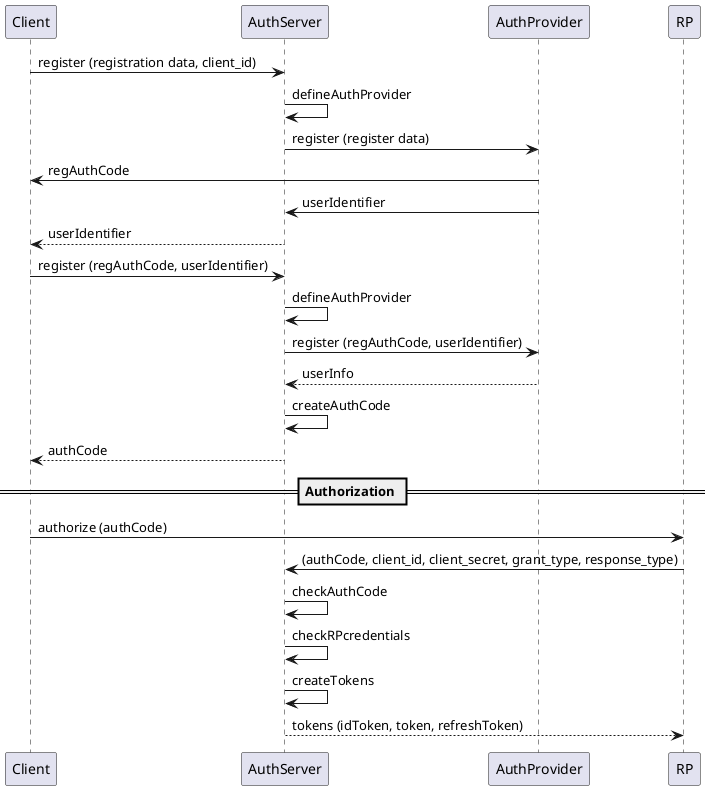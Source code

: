 @startuml
Client -> AuthServer: register (registration data, client_id)
AuthServer -> AuthServer: defineAuthProvider
AuthServer -> AuthProvider: register (register data)
Client <- AuthProvider: regAuthCode
AuthServer <- AuthProvider: userIdentifier
Client <-- AuthServer: userIdentifier
Client -> AuthServer: register (regAuthCode, userIdentifier)
AuthServer -> AuthServer: defineAuthProvider
AuthServer -> AuthProvider: register (regAuthCode, userIdentifier)
AuthServer <-- AuthProvider: userInfo
AuthServer -> AuthServer: createAuthCode
Client <-- AuthServer: authCode
== Authorization ==
Client -> RP: authorize (authCode)
AuthServer <- RP : (authCode, client_id, client_secret, grant_type, response_type)
AuthServer -> AuthServer: checkAuthCode
AuthServer -> AuthServer: checkRPcredentials
AuthServer -> AuthServer: createTokens
AuthServer --> RP: tokens (idToken, token, refreshToken)
@enduml